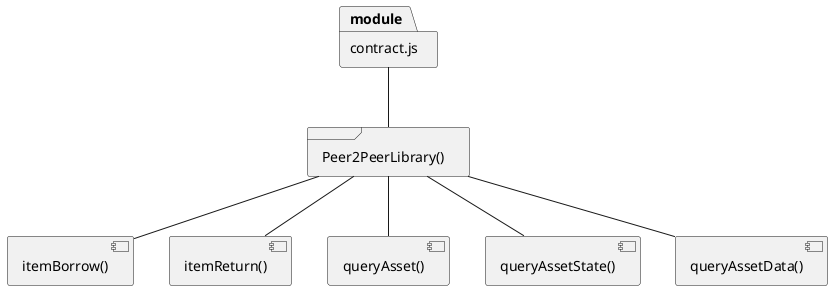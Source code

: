@startuml
package module as "contract.js"
frame contract as "Peer2PeerLibrary()"
component itemBorrow as "itemBorrow()"
component itemReturn as "itemReturn()"
component queryAsset as "queryAsset()"
component queryAssetState as "queryAssetState()"
component queryAssetData as "queryAssetData()"

module -- contract
contract -- itemBorrow
contract -- itemReturn
contract -- queryAsset
contract -- queryAssetState
contract -- queryAssetData
@enduml
